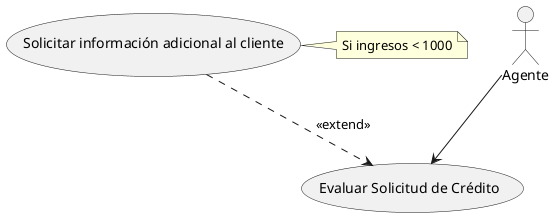 @startuml
actor :Agente: as A1

usecase (Evaluar Solicitud de Crédito) as C1
usecase (Solicitar información adicional al cliente) as C2


A1 --> C1
C2 ..> C1 : <<extend>>

note right of C2 : Si ingresos < 1000
@enduml